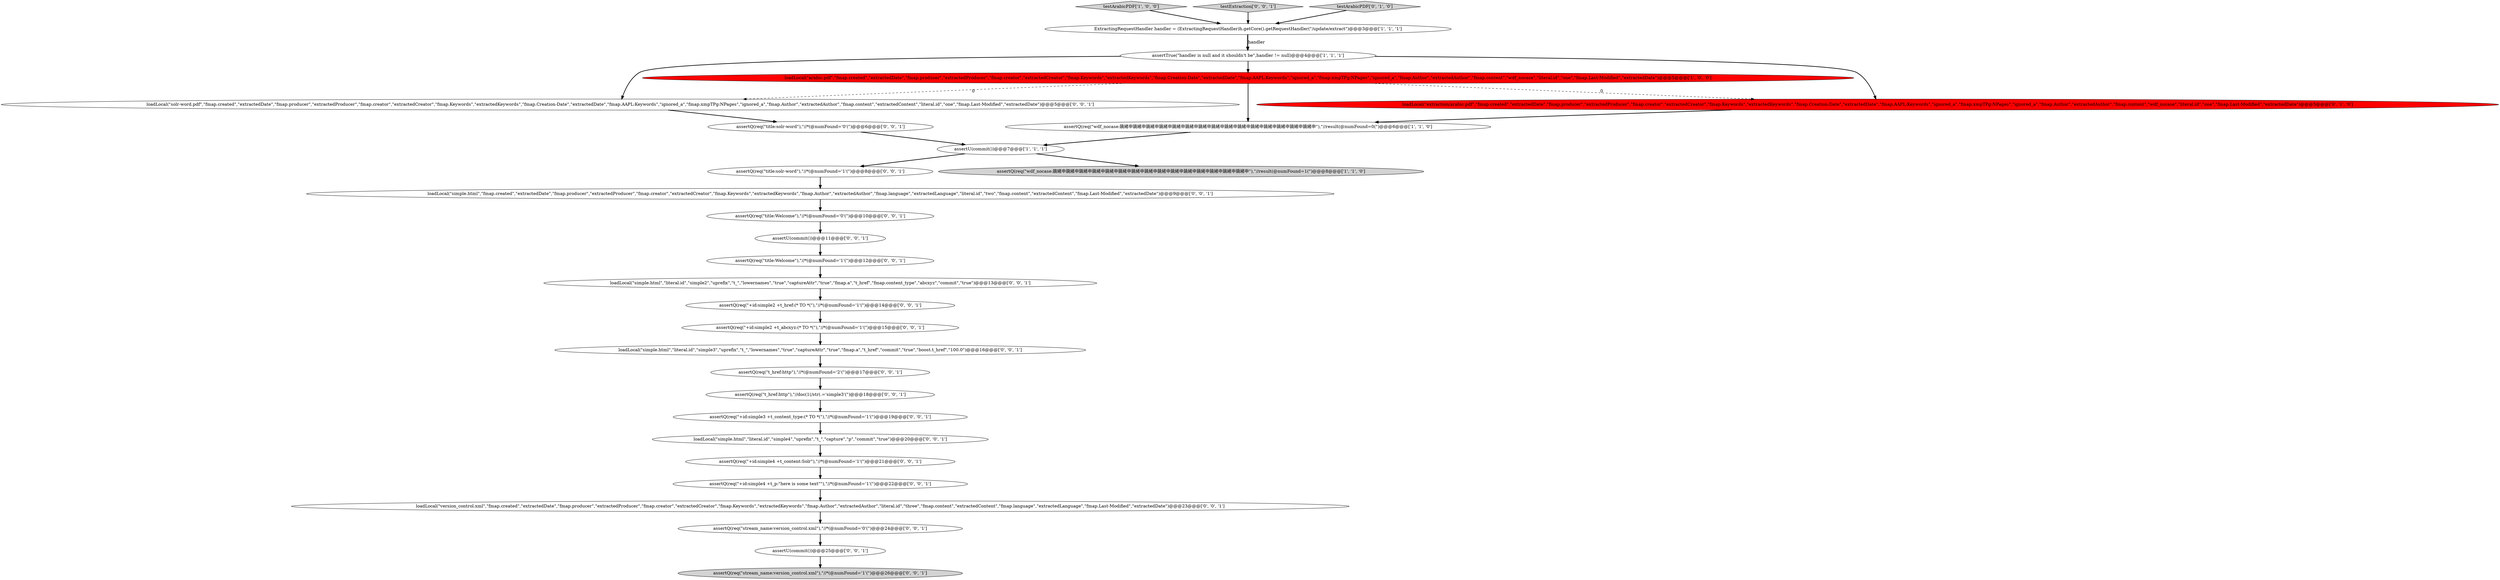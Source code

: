 digraph {
3 [style = filled, label = "testArabicPDF['1', '0', '0']", fillcolor = lightgray, shape = diamond image = "AAA0AAABBB1BBB"];
21 [style = filled, label = "assertQ(req(\"title:solr-word\"),\"//*(@numFound='0'(\")@@@6@@@['0', '0', '1']", fillcolor = white, shape = ellipse image = "AAA0AAABBB3BBB"];
28 [style = filled, label = "loadLocal(\"simple.html\",\"literal.id\",\"simple3\",\"uprefix\",\"t_\",\"lowernames\",\"true\",\"captureAttr\",\"true\",\"fmap.a\",\"t_href\",\"commit\",\"true\",\"boost.t_href\",\"100.0\")@@@16@@@['0', '0', '1']", fillcolor = white, shape = ellipse image = "AAA0AAABBB3BBB"];
9 [style = filled, label = "loadLocal(\"version_control.xml\",\"fmap.created\",\"extractedDate\",\"fmap.producer\",\"extractedProducer\",\"fmap.creator\",\"extractedCreator\",\"fmap.Keywords\",\"extractedKeywords\",\"fmap.Author\",\"extractedAuthor\",\"literal.id\",\"three\",\"fmap.content\",\"extractedContent\",\"fmap.language\",\"extractedLanguage\",\"fmap.Last-Modified\",\"extractedDate\")@@@23@@@['0', '0', '1']", fillcolor = white, shape = ellipse image = "AAA0AAABBB3BBB"];
12 [style = filled, label = "assertU(commit())@@@25@@@['0', '0', '1']", fillcolor = white, shape = ellipse image = "AAA0AAABBB3BBB"];
18 [style = filled, label = "testExtraction['0', '0', '1']", fillcolor = lightgray, shape = diamond image = "AAA0AAABBB3BBB"];
22 [style = filled, label = "loadLocal(\"simple.html\",\"literal.id\",\"simple4\",\"uprefix\",\"t_\",\"capture\",\"p\",\"commit\",\"true\")@@@20@@@['0', '0', '1']", fillcolor = white, shape = ellipse image = "AAA0AAABBB3BBB"];
27 [style = filled, label = "assertQ(req(\"+id:simple4 +t_content:Solr\"),\"//*(@numFound='1'(\")@@@21@@@['0', '0', '1']", fillcolor = white, shape = ellipse image = "AAA0AAABBB3BBB"];
29 [style = filled, label = "loadLocal(\"simple.html\",\"literal.id\",\"simple2\",\"uprefix\",\"t_\",\"lowernames\",\"true\",\"captureAttr\",\"true\",\"fmap.a\",\"t_href\",\"fmap.content_type\",\"abcxyz\",\"commit\",\"true\")@@@13@@@['0', '0', '1']", fillcolor = white, shape = ellipse image = "AAA0AAABBB3BBB"];
16 [style = filled, label = "assertQ(req(\"stream_name:version_control.xml\"),\"//*(@numFound='0'(\")@@@24@@@['0', '0', '1']", fillcolor = white, shape = ellipse image = "AAA0AAABBB3BBB"];
20 [style = filled, label = "loadLocal(\"solr-word.pdf\",\"fmap.created\",\"extractedDate\",\"fmap.producer\",\"extractedProducer\",\"fmap.creator\",\"extractedCreator\",\"fmap.Keywords\",\"extractedKeywords\",\"fmap.Creation-Date\",\"extractedDate\",\"fmap.AAPL:Keywords\",\"ignored_a\",\"fmap.xmpTPg:NPages\",\"ignored_a\",\"fmap.Author\",\"extractedAuthor\",\"fmap.content\",\"extractedContent\",\"literal.id\",\"one\",\"fmap.Last-Modified\",\"extractedDate\")@@@5@@@['0', '0', '1']", fillcolor = white, shape = ellipse image = "AAA0AAABBB3BBB"];
4 [style = filled, label = "assertTrue(\"handler is null and it shouldn't be\",handler != null)@@@4@@@['1', '1', '1']", fillcolor = white, shape = ellipse image = "AAA0AAABBB1BBB"];
15 [style = filled, label = "loadLocal(\"simple.html\",\"fmap.created\",\"extractedDate\",\"fmap.producer\",\"extractedProducer\",\"fmap.creator\",\"extractedCreator\",\"fmap.Keywords\",\"extractedKeywords\",\"fmap.Author\",\"extractedAuthor\",\"fmap.language\",\"extractedLanguage\",\"literal.id\",\"two\",\"fmap.content\",\"extractedContent\",\"fmap.Last-Modified\",\"extractedDate\")@@@9@@@['0', '0', '1']", fillcolor = white, shape = ellipse image = "AAA0AAABBB3BBB"];
24 [style = filled, label = "assertQ(req(\"t_href:http\"),\"//*(@numFound='2'(\")@@@17@@@['0', '0', '1']", fillcolor = white, shape = ellipse image = "AAA0AAABBB3BBB"];
0 [style = filled, label = "loadLocal(\"arabic.pdf\",\"fmap.created\",\"extractedDate\",\"fmap.producer\",\"extractedProducer\",\"fmap.creator\",\"extractedCreator\",\"fmap.Keywords\",\"extractedKeywords\",\"fmap.Creation-Date\",\"extractedDate\",\"fmap.AAPL:Keywords\",\"ignored_a\",\"fmap.xmpTPg:NPages\",\"ignored_a\",\"fmap.Author\",\"extractedAuthor\",\"fmap.content\",\"wdf_nocase\",\"literal.id\",\"one\",\"fmap.Last-Modified\",\"extractedDate\")@@@5@@@['1', '0', '0']", fillcolor = red, shape = ellipse image = "AAA1AAABBB1BBB"];
14 [style = filled, label = "assertQ(req(\"+id:simple3 +t_content_type:(* TO *(\"),\"//*(@numFound='1'(\")@@@19@@@['0', '0', '1']", fillcolor = white, shape = ellipse image = "AAA0AAABBB3BBB"];
17 [style = filled, label = "assertQ(req(\"title:Welcome\"),\"//*(@numFound='0'(\")@@@10@@@['0', '0', '1']", fillcolor = white, shape = ellipse image = "AAA0AAABBB3BBB"];
1 [style = filled, label = "ExtractingRequestHandler handler = (ExtractingRequestHandler)h.getCore().getRequestHandler(\"/update/extract\")@@@3@@@['1', '1', '1']", fillcolor = white, shape = ellipse image = "AAA0AAABBB1BBB"];
13 [style = filled, label = "assertQ(req(\"title:solr-word\"),\"//*(@numFound='1'(\")@@@8@@@['0', '0', '1']", fillcolor = white, shape = ellipse image = "AAA0AAABBB3BBB"];
6 [style = filled, label = "assertU(commit())@@@7@@@['1', '1', '1']", fillcolor = white, shape = ellipse image = "AAA0AAABBB1BBB"];
11 [style = filled, label = "assertU(commit())@@@11@@@['0', '0', '1']", fillcolor = white, shape = ellipse image = "AAA0AAABBB3BBB"];
23 [style = filled, label = "assertQ(req(\"+id:simple4 +t_p:\"here is some text\"\"),\"//*(@numFound='1'(\")@@@22@@@['0', '0', '1']", fillcolor = white, shape = ellipse image = "AAA0AAABBB3BBB"];
19 [style = filled, label = "assertQ(req(\"+id:simple2 +t_abcxyz:(* TO *(\"),\"//*(@numFound='1'(\")@@@15@@@['0', '0', '1']", fillcolor = white, shape = ellipse image = "AAA0AAABBB3BBB"];
26 [style = filled, label = "assertQ(req(\"+id:simple2 +t_href:(* TO *(\"),\"//*(@numFound='1'(\")@@@14@@@['0', '0', '1']", fillcolor = white, shape = ellipse image = "AAA0AAABBB3BBB"];
30 [style = filled, label = "assertQ(req(\"stream_name:version_control.xml\"),\"//*(@numFound='1'(\")@@@26@@@['0', '0', '1']", fillcolor = lightgray, shape = ellipse image = "AAA0AAABBB3BBB"];
5 [style = filled, label = "assertQ(req(\"wdf_nocase:鐃緒申鐃緒申鐃緒申鐃緒申鐃緒申鐃緒申鐃緒申鐃緒申鐃緒申鐃緒申鐃緒申鐃緒申鐃緒申鐃緒申鐃緒申\"),\"//result(@numFound=0(\")@@@6@@@['1', '1', '0']", fillcolor = white, shape = ellipse image = "AAA0AAABBB1BBB"];
10 [style = filled, label = "assertQ(req(\"title:Welcome\"),\"//*(@numFound='1'(\")@@@12@@@['0', '0', '1']", fillcolor = white, shape = ellipse image = "AAA0AAABBB3BBB"];
8 [style = filled, label = "testArabicPDF['0', '1', '0']", fillcolor = lightgray, shape = diamond image = "AAA0AAABBB2BBB"];
7 [style = filled, label = "loadLocal(\"extraction/arabic.pdf\",\"fmap.created\",\"extractedDate\",\"fmap.producer\",\"extractedProducer\",\"fmap.creator\",\"extractedCreator\",\"fmap.Keywords\",\"extractedKeywords\",\"fmap.Creation-Date\",\"extractedDate\",\"fmap.AAPL:Keywords\",\"ignored_a\",\"fmap.xmpTPg:NPages\",\"ignored_a\",\"fmap.Author\",\"extractedAuthor\",\"fmap.content\",\"wdf_nocase\",\"literal.id\",\"one\",\"fmap.Last-Modified\",\"extractedDate\")@@@5@@@['0', '1', '0']", fillcolor = red, shape = ellipse image = "AAA1AAABBB2BBB"];
2 [style = filled, label = "assertQ(req(\"wdf_nocase:鐃緒申鐃緒申鐃緒申鐃緒申鐃緒申鐃緒申鐃緒申鐃緒申鐃緒申鐃緒申鐃緒申鐃緒申鐃緒申鐃緒申鐃緒申\"),\"//result(@numFound=1(\")@@@8@@@['1', '1', '0']", fillcolor = lightgray, shape = ellipse image = "AAA0AAABBB1BBB"];
25 [style = filled, label = "assertQ(req(\"t_href:http\"),\"//doc(1(/str(.='simple3'(\")@@@18@@@['0', '0', '1']", fillcolor = white, shape = ellipse image = "AAA0AAABBB3BBB"];
1->4 [style = bold, label=""];
3->1 [style = bold, label=""];
21->6 [style = bold, label=""];
1->4 [style = solid, label="handler"];
14->22 [style = bold, label=""];
12->30 [style = bold, label=""];
25->14 [style = bold, label=""];
26->19 [style = bold, label=""];
0->20 [style = dashed, label="0"];
9->16 [style = bold, label=""];
4->7 [style = bold, label=""];
4->0 [style = bold, label=""];
29->26 [style = bold, label=""];
6->2 [style = bold, label=""];
20->21 [style = bold, label=""];
8->1 [style = bold, label=""];
15->17 [style = bold, label=""];
7->5 [style = bold, label=""];
5->6 [style = bold, label=""];
10->29 [style = bold, label=""];
22->27 [style = bold, label=""];
18->1 [style = bold, label=""];
11->10 [style = bold, label=""];
24->25 [style = bold, label=""];
6->13 [style = bold, label=""];
4->20 [style = bold, label=""];
28->24 [style = bold, label=""];
27->23 [style = bold, label=""];
13->15 [style = bold, label=""];
19->28 [style = bold, label=""];
0->7 [style = dashed, label="0"];
23->9 [style = bold, label=""];
16->12 [style = bold, label=""];
0->5 [style = bold, label=""];
17->11 [style = bold, label=""];
}

